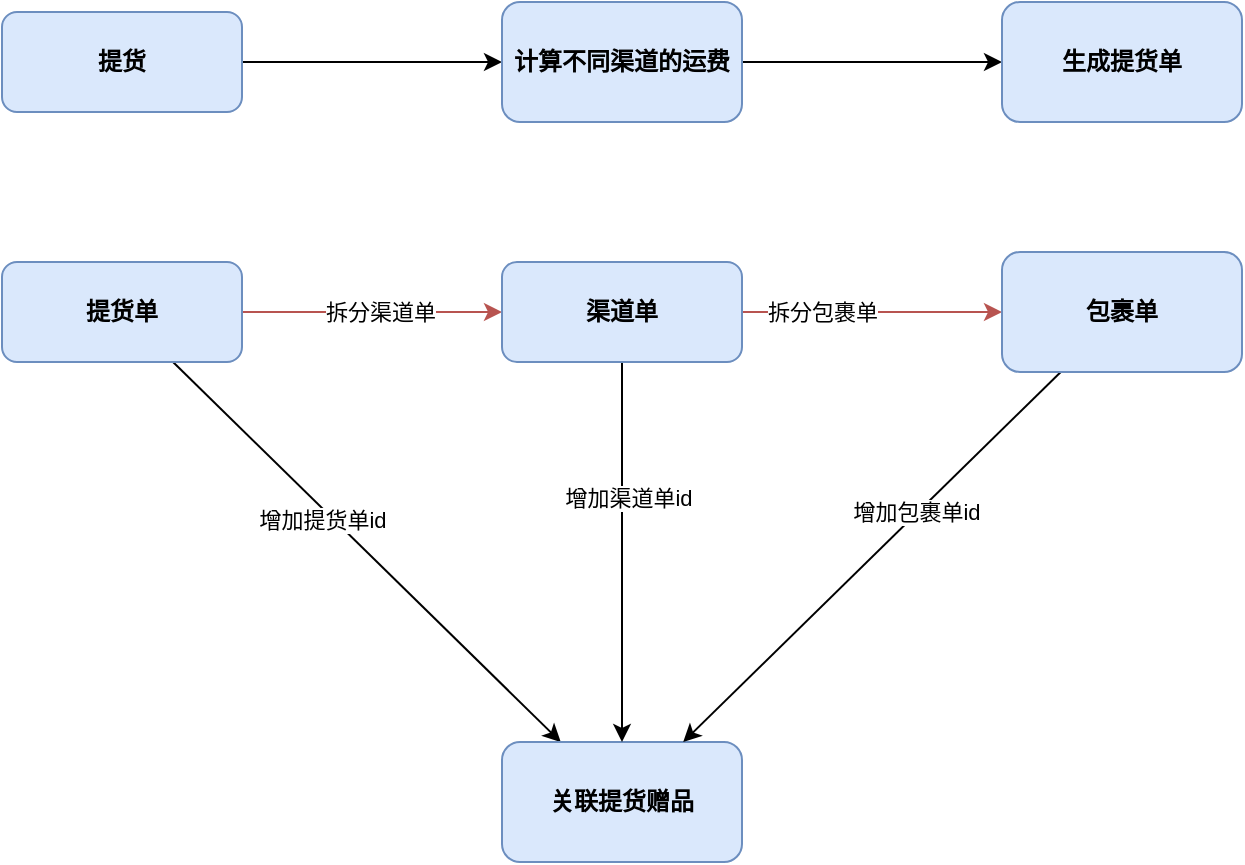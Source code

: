 <mxfile version="22.1.16" type="github">
  <diagram name="第 1 页" id="i-lxzGw9Ts57BTQrFltd">
    <mxGraphModel dx="1435" dy="780" grid="1" gridSize="10" guides="1" tooltips="1" connect="1" arrows="1" fold="1" page="1" pageScale="1" pageWidth="3300" pageHeight="4681" math="0" shadow="0">
      <root>
        <mxCell id="0" />
        <mxCell id="1" parent="0" />
        <mxCell id="GviieAew2-DNCmTbMp6a-58" value="" style="edgeStyle=orthogonalEdgeStyle;rounded=0;orthogonalLoop=1;jettySize=auto;html=1;" edge="1" parent="1" source="GviieAew2-DNCmTbMp6a-41" target="GviieAew2-DNCmTbMp6a-57">
          <mxGeometry relative="1" as="geometry" />
        </mxCell>
        <mxCell id="GviieAew2-DNCmTbMp6a-41" value="提货" style="rounded=1;whiteSpace=wrap;html=1;fillColor=#dae8fc;strokeColor=#6c8ebf;fontStyle=1" vertex="1" parent="1">
          <mxGeometry x="140" y="1010" width="120" height="50" as="geometry" />
        </mxCell>
        <mxCell id="GviieAew2-DNCmTbMp6a-64" value="" style="rounded=0;orthogonalLoop=1;jettySize=auto;html=1;" edge="1" parent="1" source="GviieAew2-DNCmTbMp6a-44" target="GviieAew2-DNCmTbMp6a-63">
          <mxGeometry relative="1" as="geometry" />
        </mxCell>
        <mxCell id="GviieAew2-DNCmTbMp6a-74" value="增加提货单id" style="edgeLabel;html=1;align=center;verticalAlign=middle;resizable=0;points=[];" vertex="1" connectable="0" parent="GviieAew2-DNCmTbMp6a-64">
          <mxGeometry x="-0.2" y="-4" relative="1" as="geometry">
            <mxPoint as="offset" />
          </mxGeometry>
        </mxCell>
        <mxCell id="GviieAew2-DNCmTbMp6a-73" value="" style="edgeStyle=orthogonalEdgeStyle;rounded=0;orthogonalLoop=1;jettySize=auto;html=1;fillColor=#f8cecc;strokeColor=#b85450;" edge="1" parent="1" source="GviieAew2-DNCmTbMp6a-44" target="GviieAew2-DNCmTbMp6a-65">
          <mxGeometry relative="1" as="geometry" />
        </mxCell>
        <mxCell id="GviieAew2-DNCmTbMp6a-76" value="拆分渠道单" style="edgeLabel;html=1;align=center;verticalAlign=middle;resizable=0;points=[];" vertex="1" connectable="0" parent="GviieAew2-DNCmTbMp6a-73">
          <mxGeometry x="0.061" relative="1" as="geometry">
            <mxPoint as="offset" />
          </mxGeometry>
        </mxCell>
        <mxCell id="GviieAew2-DNCmTbMp6a-44" value="提货单" style="rounded=1;whiteSpace=wrap;html=1;fillColor=#dae8fc;strokeColor=#6c8ebf;fontStyle=1" vertex="1" parent="1">
          <mxGeometry x="140" y="1135" width="120" height="50" as="geometry" />
        </mxCell>
        <mxCell id="GviieAew2-DNCmTbMp6a-60" value="" style="edgeStyle=orthogonalEdgeStyle;rounded=0;orthogonalLoop=1;jettySize=auto;html=1;" edge="1" parent="1" source="GviieAew2-DNCmTbMp6a-57" target="GviieAew2-DNCmTbMp6a-59">
          <mxGeometry relative="1" as="geometry" />
        </mxCell>
        <mxCell id="GviieAew2-DNCmTbMp6a-57" value="计算不同渠道的运费" style="whiteSpace=wrap;html=1;fillColor=#dae8fc;strokeColor=#6c8ebf;rounded=1;fontStyle=1;" vertex="1" parent="1">
          <mxGeometry x="390" y="1005" width="120" height="60" as="geometry" />
        </mxCell>
        <mxCell id="GviieAew2-DNCmTbMp6a-59" value="生成提货单" style="whiteSpace=wrap;html=1;fillColor=#dae8fc;strokeColor=#6c8ebf;rounded=1;fontStyle=1;" vertex="1" parent="1">
          <mxGeometry x="640" y="1005" width="120" height="60" as="geometry" />
        </mxCell>
        <mxCell id="GviieAew2-DNCmTbMp6a-63" value="关联提货赠品" style="whiteSpace=wrap;html=1;fillColor=#dae8fc;strokeColor=#6c8ebf;rounded=1;fontStyle=1;" vertex="1" parent="1">
          <mxGeometry x="390" y="1375" width="120" height="60" as="geometry" />
        </mxCell>
        <mxCell id="GviieAew2-DNCmTbMp6a-67" style="rounded=0;orthogonalLoop=1;jettySize=auto;html=1;" edge="1" parent="1" source="GviieAew2-DNCmTbMp6a-65" target="GviieAew2-DNCmTbMp6a-63">
          <mxGeometry relative="1" as="geometry" />
        </mxCell>
        <mxCell id="GviieAew2-DNCmTbMp6a-68" value="增加渠道单id" style="edgeLabel;html=1;align=center;verticalAlign=middle;resizable=0;points=[];" vertex="1" connectable="0" parent="GviieAew2-DNCmTbMp6a-67">
          <mxGeometry x="-0.284" y="3" relative="1" as="geometry">
            <mxPoint as="offset" />
          </mxGeometry>
        </mxCell>
        <mxCell id="GviieAew2-DNCmTbMp6a-70" value="" style="edgeStyle=orthogonalEdgeStyle;rounded=0;orthogonalLoop=1;jettySize=auto;html=1;fillColor=#f8cecc;strokeColor=#b85450;" edge="1" parent="1" source="GviieAew2-DNCmTbMp6a-65" target="GviieAew2-DNCmTbMp6a-69">
          <mxGeometry relative="1" as="geometry" />
        </mxCell>
        <mxCell id="GviieAew2-DNCmTbMp6a-77" value="拆分包裹单" style="edgeLabel;html=1;align=center;verticalAlign=middle;resizable=0;points=[];" vertex="1" connectable="0" parent="GviieAew2-DNCmTbMp6a-70">
          <mxGeometry x="-0.386" relative="1" as="geometry">
            <mxPoint as="offset" />
          </mxGeometry>
        </mxCell>
        <mxCell id="GviieAew2-DNCmTbMp6a-65" value="渠道单" style="rounded=1;whiteSpace=wrap;html=1;fillColor=#dae8fc;strokeColor=#6c8ebf;fontStyle=1" vertex="1" parent="1">
          <mxGeometry x="390" y="1135" width="120" height="50" as="geometry" />
        </mxCell>
        <mxCell id="GviieAew2-DNCmTbMp6a-71" value="" style="rounded=0;orthogonalLoop=1;jettySize=auto;html=1;" edge="1" parent="1" source="GviieAew2-DNCmTbMp6a-69" target="GviieAew2-DNCmTbMp6a-63">
          <mxGeometry relative="1" as="geometry" />
        </mxCell>
        <mxCell id="GviieAew2-DNCmTbMp6a-72" value="增加包裹单id" style="edgeLabel;html=1;align=center;verticalAlign=middle;resizable=0;points=[];" vertex="1" connectable="0" parent="GviieAew2-DNCmTbMp6a-71">
          <mxGeometry x="-0.238" y="-1" relative="1" as="geometry">
            <mxPoint as="offset" />
          </mxGeometry>
        </mxCell>
        <mxCell id="GviieAew2-DNCmTbMp6a-69" value="包裹单" style="whiteSpace=wrap;html=1;fillColor=#dae8fc;strokeColor=#6c8ebf;rounded=1;fontStyle=1;" vertex="1" parent="1">
          <mxGeometry x="640" y="1130" width="120" height="60" as="geometry" />
        </mxCell>
      </root>
    </mxGraphModel>
  </diagram>
</mxfile>
